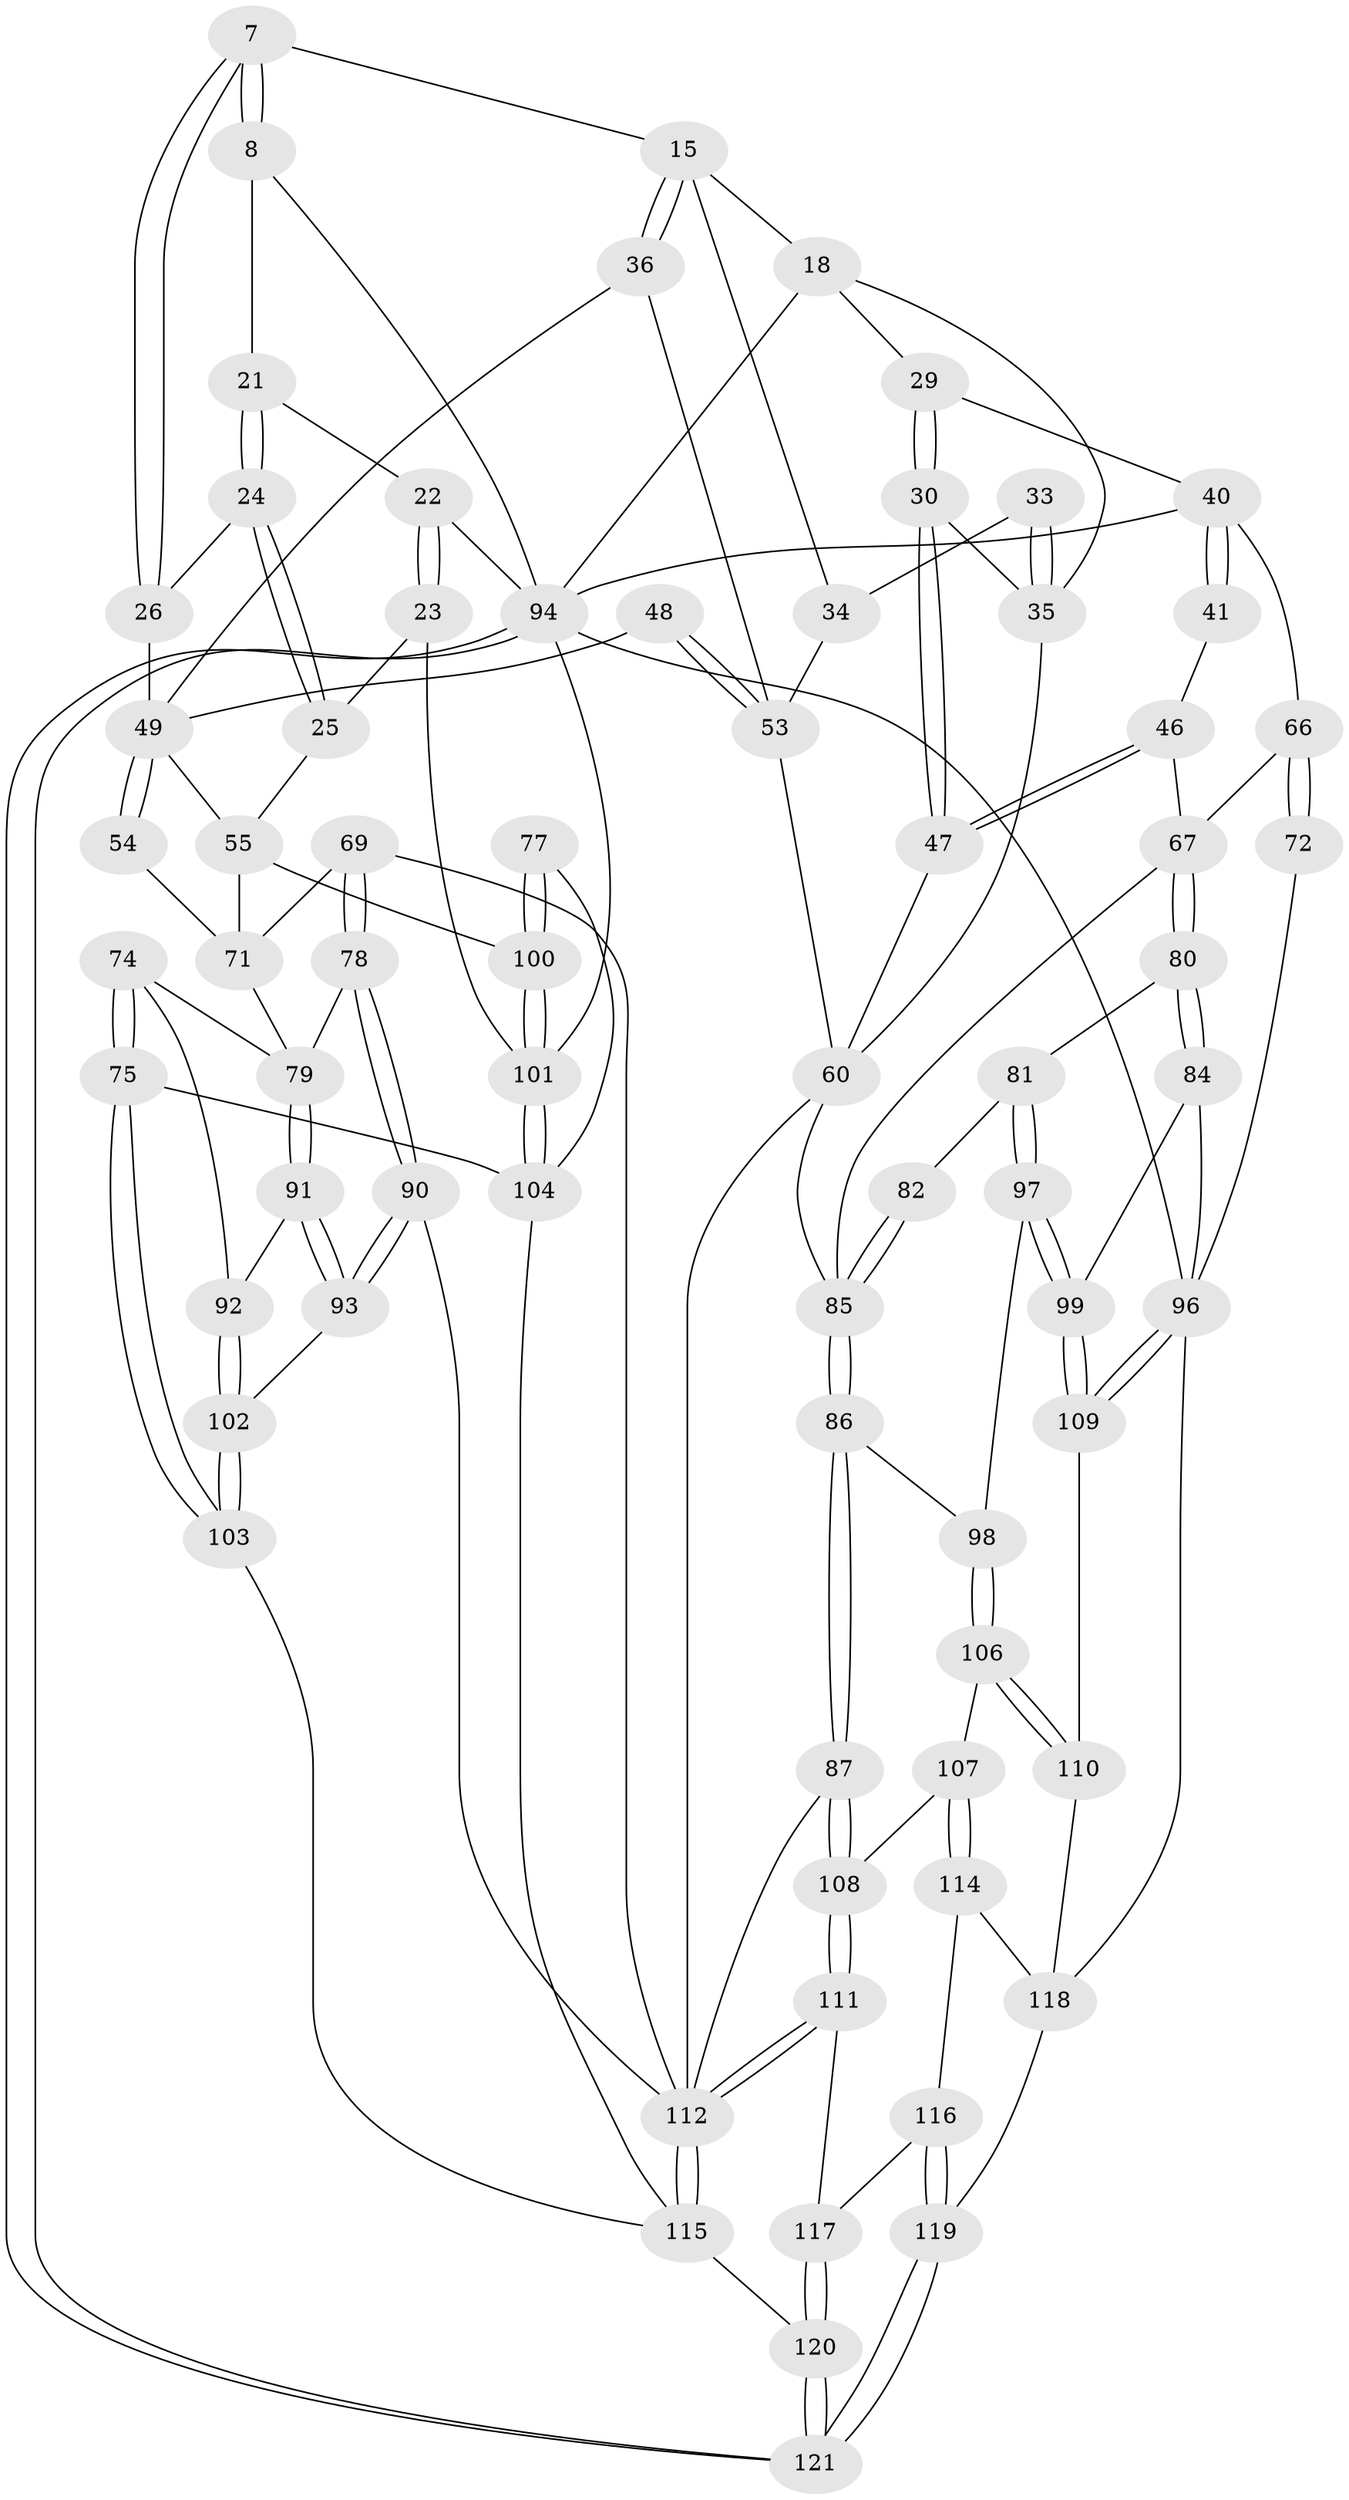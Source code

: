 // original degree distribution, {3: 0.01652892561983471, 4: 0.23140495867768596, 5: 0.5454545454545454, 6: 0.2066115702479339}
// Generated by graph-tools (version 1.1) at 2025/05/03/04/25 22:05:02]
// undirected, 72 vertices, 165 edges
graph export_dot {
graph [start="1"]
  node [color=gray90,style=filled];
  7 [pos="+0.34001410067252735+0.1510755998262391"];
  8 [pos="+0.28138098115837934+0.08839548976266727"];
  15 [pos="+0.44113173177846654+0.18991187419777197",super="+6+14"];
  18 [pos="+0.7290129374823391+0.13569994556510886",super="+13+17"];
  21 [pos="+0.17451972718550743+0.1426859023122423"];
  22 [pos="+0.1463656407127637+0.13412659638096133",super="+12"];
  23 [pos="+0.09164529161294778+0.3062098961439886",super="+11"];
  24 [pos="+0.20235604323980194+0.2416688433678124"];
  25 [pos="+0.1427106885651951+0.3255694761103357"];
  26 [pos="+0.28600188224635353+0.2155102378361965"];
  29 [pos="+0.8424368402150081+0.2568751248185868",super="+28"];
  30 [pos="+0.8227931153372123+0.2782406543219874"];
  33 [pos="+0.6643638295917055+0.28369135235314613"];
  34 [pos="+0.620415792410164+0.2755562139890135"];
  35 [pos="+0.7135362734034789+0.3372693779808815",super="+31+32"];
  36 [pos="+0.44094344480096004+0.2043052909016528"];
  40 [pos="+1+0.40992843465990303",super="+19+27+39"];
  41 [pos="+0.9332350597345793+0.35597727606343904"];
  46 [pos="+0.8625736088463076+0.3840456716176404"];
  47 [pos="+0.8088434597138485+0.3431998200772385"];
  48 [pos="+0.48498496591496215+0.40225152855996277"];
  49 [pos="+0.38925521444968647+0.3625119084416086",super="+37+42"];
  53 [pos="+0.5232841803026637+0.4497795365857567",super="+44+45"];
  54 [pos="+0.3572286912931171+0.4666768083223486"];
  55 [pos="+0.18517735130537405+0.41864691457702186",super="+43"];
  60 [pos="+0.5292512116981289+0.4981685233269562",super="+52+51"];
  66 [pos="+0.95205391189189+0.5291067259242977",super="+65"];
  67 [pos="+0.9002921099411537+0.5622021476885758",super="+62"];
  69 [pos="+0.4882813039785829+0.5398175951860074"];
  71 [pos="+0.3047604503427465+0.5477786271753121",super="+70"];
  72 [pos="+1+0.4540517223392116"];
  74 [pos="+0.2073323735388896+0.6715907929937689"];
  75 [pos="+0.19225152292637726+0.6723311042037822"];
  77 [pos="+0.18036707462182128+0.6684195174119549"];
  78 [pos="+0.4796849497117033+0.5578062992183275"];
  79 [pos="+0.3820515946816674+0.6515727922275224",super="+73"];
  80 [pos="+0.9257649541171226+0.6466550673785899"];
  81 [pos="+0.8657547502905271+0.6802538171328963"];
  82 [pos="+0.8537792931837529+0.6742481406269367"];
  84 [pos="+0.9880589873994969+0.6779193738513556"];
  85 [pos="+0.7138821657143627+0.6603782087221195",super="+59+58+63"];
  86 [pos="+0.6956791086623532+0.7185067672172202"];
  87 [pos="+0.6596119891383578+0.7442980931193918"];
  90 [pos="+0.4652615644596493+0.8318354181387817"];
  91 [pos="+0.3583548391175832+0.6779102764578535"];
  92 [pos="+0.23772967348398172+0.6862555274893687"];
  93 [pos="+0.4394426009051867+0.8119556569107812"];
  94 [pos="+1+1",super="+4+16+9"];
  96 [pos="+1+0.779005210185571",super="+95+83"];
  97 [pos="+0.8454063213383523+0.7361666201288596"];
  98 [pos="+0.7888268205603899+0.7624012060614148"];
  99 [pos="+0.9072616553241827+0.7919589010208292"];
  100 [pos="+0+0.9138248723066341",super="+57+56"];
  101 [pos="+0+1",super="+10"];
  102 [pos="+0.2935287677086004+0.7707139993281135"];
  103 [pos="+0.21765871220029073+1"];
  104 [pos="+0+1",super="+76"];
  106 [pos="+0.7894676879747227+0.7655834200703614"];
  107 [pos="+0.7398590830771812+0.8729582081490904"];
  108 [pos="+0.7008181638799433+0.8670746108004387"];
  109 [pos="+0.9185070964052899+0.859954250507052"];
  110 [pos="+0.8683613611827241+0.9172367370814859"];
  111 [pos="+0.657775888875317+0.920891213252413"];
  112 [pos="+0.4690621631915527+0.9194794001038827",super="+89+88+68"];
  114 [pos="+0.7815259076230395+0.8940167620189555"];
  115 [pos="+0.3173097142344453+1",super="+105"];
  116 [pos="+0.7117997109692685+0.9670073685418739"];
  117 [pos="+0.690428164490562+0.9755183075350663"];
  118 [pos="+0.8695913948376048+0.9291892381459691",super="+113"];
  119 [pos="+0.8704785010203286+0.9580089853285301"];
  120 [pos="+0.7050056596915067+1"];
  121 [pos="+0.9333468489444807+1"];
  7 -- 8;
  7 -- 8;
  7 -- 26;
  7 -- 26;
  7 -- 15;
  8 -- 21;
  8 -- 94;
  15 -- 36;
  15 -- 36;
  15 -- 18 [weight=2];
  15 -- 34;
  18 -- 35;
  18 -- 94 [weight=2];
  18 -- 29;
  21 -- 22;
  21 -- 24;
  21 -- 24;
  22 -- 23 [weight=2];
  22 -- 23;
  22 -- 94;
  23 -- 25;
  23 -- 101;
  24 -- 25;
  24 -- 25;
  24 -- 26;
  25 -- 55;
  26 -- 49;
  29 -- 30;
  29 -- 30;
  29 -- 40 [weight=2];
  30 -- 47;
  30 -- 47;
  30 -- 35;
  33 -- 34;
  33 -- 35 [weight=2];
  33 -- 35;
  34 -- 53;
  35 -- 60;
  36 -- 49;
  36 -- 53;
  40 -- 41 [weight=2];
  40 -- 41;
  40 -- 94 [weight=2];
  40 -- 66;
  41 -- 46;
  46 -- 47;
  46 -- 47;
  46 -- 67;
  47 -- 60;
  48 -- 49;
  48 -- 53 [weight=2];
  48 -- 53;
  49 -- 54 [weight=2];
  49 -- 54;
  49 -- 55;
  53 -- 60;
  54 -- 71;
  55 -- 71;
  55 -- 100;
  60 -- 85 [weight=2];
  60 -- 112;
  66 -- 67 [weight=2];
  66 -- 72 [weight=2];
  66 -- 72;
  67 -- 80;
  67 -- 80;
  67 -- 85;
  69 -- 78;
  69 -- 78;
  69 -- 71;
  69 -- 112;
  71 -- 79;
  72 -- 96;
  74 -- 75;
  74 -- 75;
  74 -- 92;
  74 -- 79;
  75 -- 103;
  75 -- 103;
  75 -- 104;
  77 -- 100 [weight=2];
  77 -- 100;
  77 -- 104;
  78 -- 79;
  78 -- 90;
  78 -- 90;
  79 -- 91;
  79 -- 91;
  80 -- 81;
  80 -- 84;
  80 -- 84;
  81 -- 82;
  81 -- 97;
  81 -- 97;
  82 -- 85 [weight=2];
  82 -- 85;
  84 -- 99;
  84 -- 96;
  85 -- 86;
  85 -- 86;
  86 -- 87;
  86 -- 87;
  86 -- 98;
  87 -- 108;
  87 -- 108;
  87 -- 112;
  90 -- 93;
  90 -- 93;
  90 -- 112;
  91 -- 92;
  91 -- 93;
  91 -- 93;
  92 -- 102;
  92 -- 102;
  93 -- 102;
  94 -- 121;
  94 -- 121;
  94 -- 101 [weight=2];
  94 -- 96;
  96 -- 109;
  96 -- 109;
  96 -- 118;
  97 -- 98;
  97 -- 99;
  97 -- 99;
  98 -- 106;
  98 -- 106;
  99 -- 109;
  99 -- 109;
  100 -- 101 [weight=2];
  100 -- 101;
  101 -- 104;
  101 -- 104;
  102 -- 103;
  102 -- 103;
  103 -- 115;
  104 -- 115;
  106 -- 107;
  106 -- 110;
  106 -- 110;
  107 -- 108;
  107 -- 114;
  107 -- 114;
  108 -- 111;
  108 -- 111;
  109 -- 110;
  110 -- 118;
  111 -- 112;
  111 -- 112;
  111 -- 117;
  112 -- 115;
  112 -- 115;
  114 -- 116;
  114 -- 118;
  115 -- 120;
  116 -- 117;
  116 -- 119;
  116 -- 119;
  117 -- 120;
  117 -- 120;
  118 -- 119;
  119 -- 121;
  119 -- 121;
  120 -- 121;
  120 -- 121;
}
